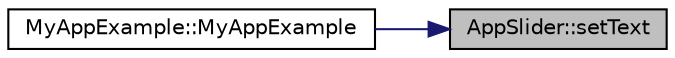 digraph "AppSlider::setText"
{
 // LATEX_PDF_SIZE
  edge [fontname="Helvetica",fontsize="10",labelfontname="Helvetica",labelfontsize="10"];
  node [fontname="Helvetica",fontsize="10",shape=record];
  rankdir="RL";
  Node1 [label="AppSlider::setText",height=0.2,width=0.4,color="black", fillcolor="grey75", style="filled", fontcolor="black",tooltip=" "];
  Node1 -> Node2 [dir="back",color="midnightblue",fontsize="10",style="solid",fontname="Helvetica"];
  Node2 [label="MyAppExample::MyAppExample",height=0.2,width=0.4,color="black", fillcolor="white", style="filled",URL="$class_my_app_example.html#a7add24412505a2766caa57e6efee08f7",tooltip=" "];
}
